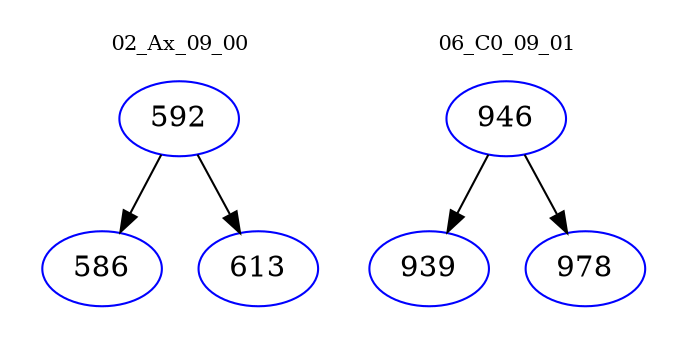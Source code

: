 digraph{
subgraph cluster_0 {
color = white
label = "02_Ax_09_00";
fontsize=10;
T0_592 [label="592", color="blue"]
T0_592 -> T0_586 [color="black"]
T0_586 [label="586", color="blue"]
T0_592 -> T0_613 [color="black"]
T0_613 [label="613", color="blue"]
}
subgraph cluster_1 {
color = white
label = "06_C0_09_01";
fontsize=10;
T1_946 [label="946", color="blue"]
T1_946 -> T1_939 [color="black"]
T1_939 [label="939", color="blue"]
T1_946 -> T1_978 [color="black"]
T1_978 [label="978", color="blue"]
}
}
